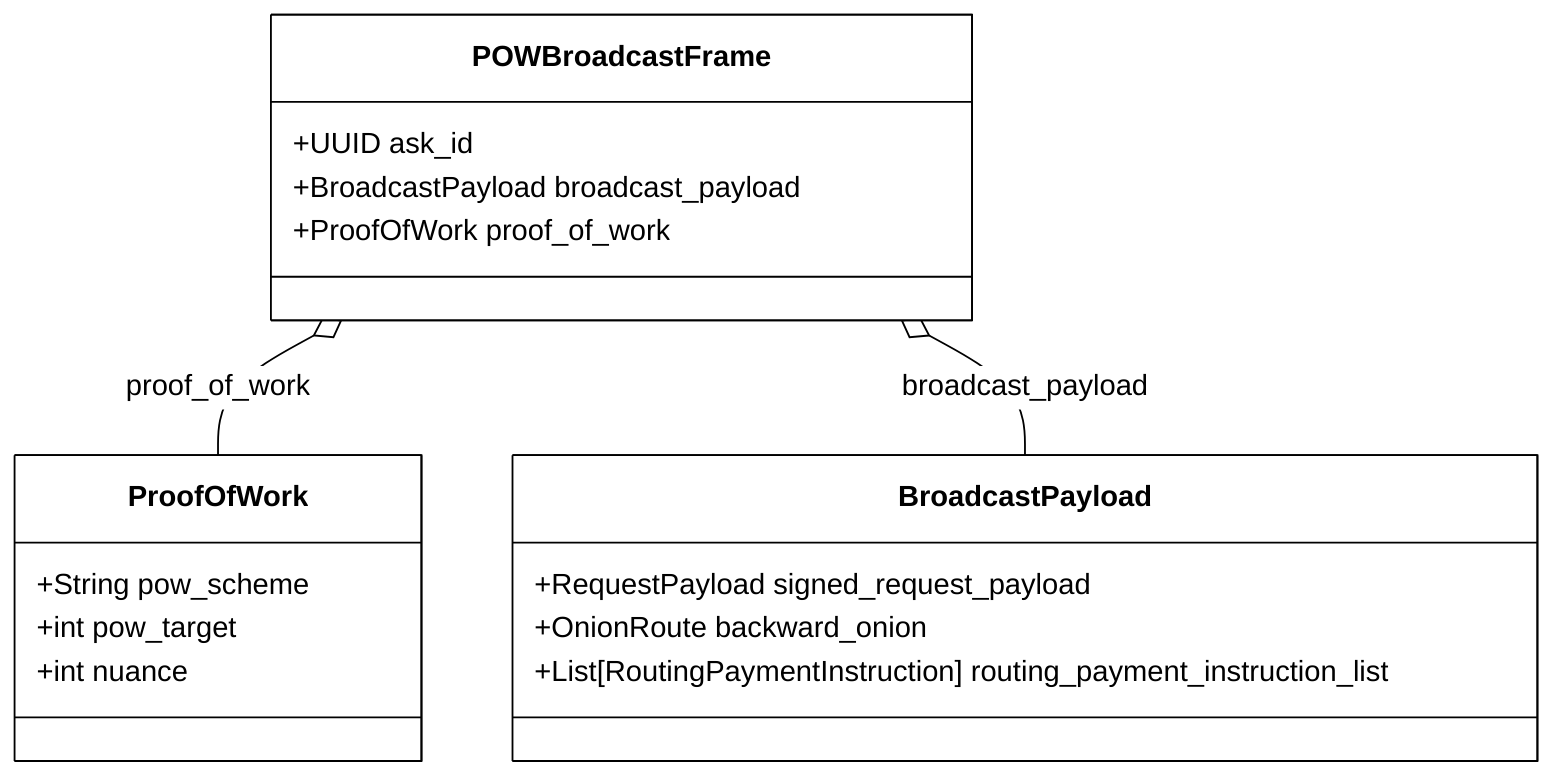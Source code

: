 %%{
  init: {
    'theme': 'base',
    'themeVariables': {
      'primaryColor': '#FFFFFF',
      'primaryTextColor': '#000',
      'primaryBorderColor': '#000',
      'lineColor': '#000',
      'secondaryColor': '#000',
      'tertiaryColor': '#000'
    }
  }
}%%
classDiagram
    class BroadcastPayload{
        +RequestPayload signed_request_payload
        +OnionRoute backward_onion
        +List[RoutingPaymentInstruction] routing_payment_instruction_list
    }
    class ProofOfWork{
        +String pow_scheme
        +int pow_target
        +int nuance
    }
    class POWBroadcastFrame{
        +UUID ask_id
        +BroadcastPayload broadcast_payload
        +ProofOfWork proof_of_work
    }
    POWBroadcastFrame  o--  ProofOfWork : proof_of_work
    POWBroadcastFrame  o--  BroadcastPayload : broadcast_payload